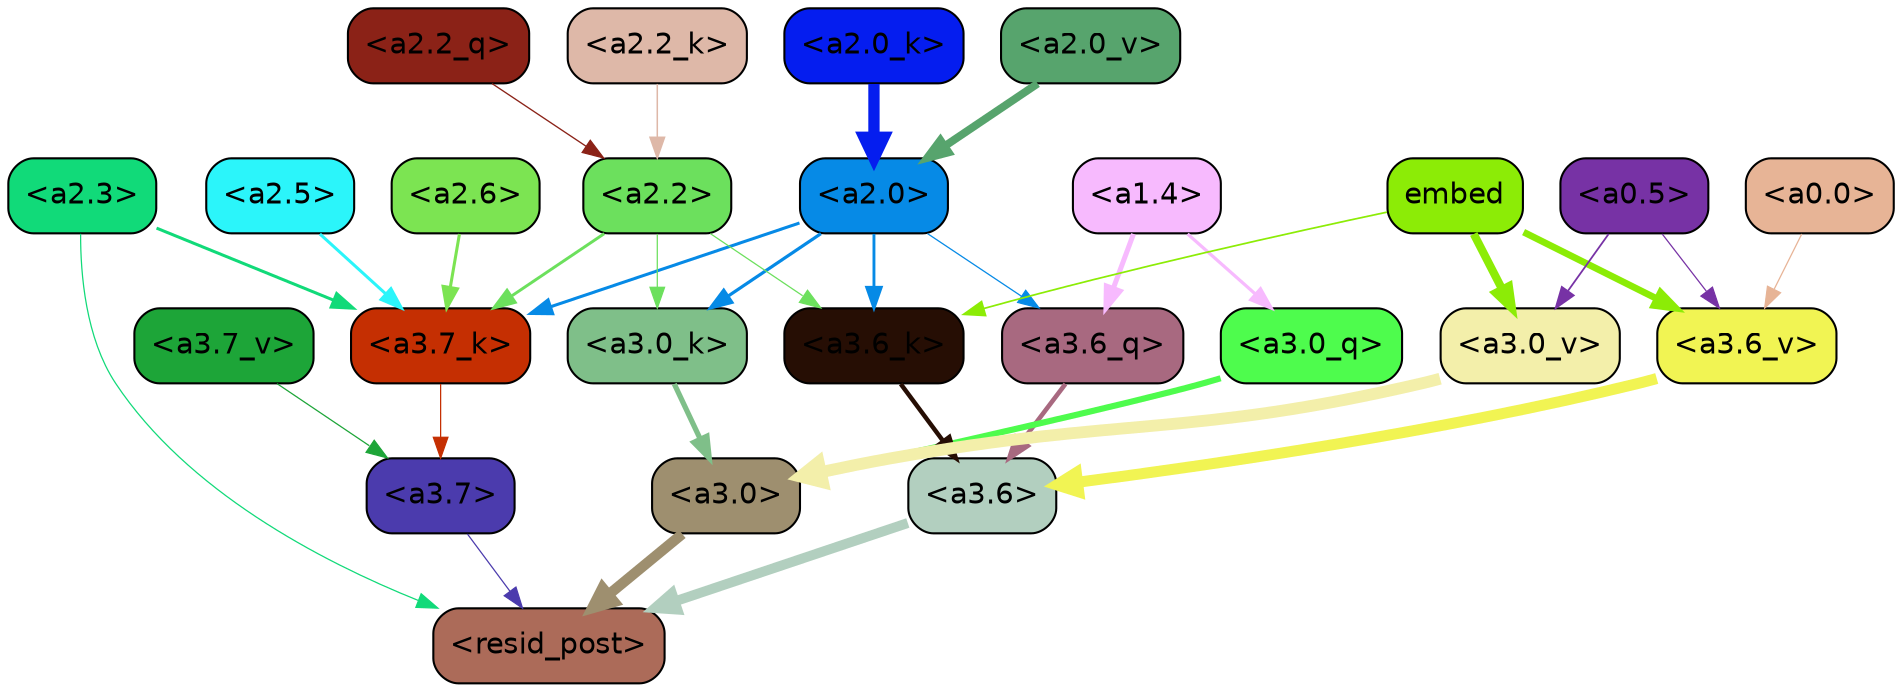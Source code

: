 strict digraph "" {
	graph [bgcolor=transparent,
		layout=dot,
		overlap=false,
		splines=true
	];
	"<a3.7>"	[color=black,
		fillcolor="#4b3bad",
		fontname=Helvetica,
		shape=box,
		style="filled, rounded"];
	"<resid_post>"	[color=black,
		fillcolor="#ac6b59",
		fontname=Helvetica,
		shape=box,
		style="filled, rounded"];
	"<a3.7>" -> "<resid_post>"	[color="#4b3bad",
		penwidth=0.6];
	"<a3.6>"	[color=black,
		fillcolor="#b2cfbf",
		fontname=Helvetica,
		shape=box,
		style="filled, rounded"];
	"<a3.6>" -> "<resid_post>"	[color="#b2cfbf",
		penwidth=4.749041676521301];
	"<a3.0>"	[color=black,
		fillcolor="#9e8f6f",
		fontname=Helvetica,
		shape=box,
		style="filled, rounded"];
	"<a3.0>" -> "<resid_post>"	[color="#9e8f6f",
		penwidth=5.004215121269226];
	"<a2.3>"	[color=black,
		fillcolor="#11da79",
		fontname=Helvetica,
		shape=box,
		style="filled, rounded"];
	"<a2.3>" -> "<resid_post>"	[color="#11da79",
		penwidth=0.6];
	"<a3.7_k>"	[color=black,
		fillcolor="#c52f02",
		fontname=Helvetica,
		shape=box,
		style="filled, rounded"];
	"<a2.3>" -> "<a3.7_k>"	[color="#11da79",
		penwidth=1.4559586644172668];
	"<a3.6_q>"	[color=black,
		fillcolor="#a86980",
		fontname=Helvetica,
		shape=box,
		style="filled, rounded"];
	"<a3.6_q>" -> "<a3.6>"	[color="#a86980",
		penwidth=2.199681341648102];
	"<a3.0_q>"	[color=black,
		fillcolor="#4efc4d",
		fontname=Helvetica,
		shape=box,
		style="filled, rounded"];
	"<a3.0_q>" -> "<a3.0>"	[color="#4efc4d",
		penwidth=2.9459195733070374];
	"<a3.7_k>" -> "<a3.7>"	[color="#c52f02",
		penwidth=0.6];
	"<a3.6_k>"	[color=black,
		fillcolor="#260e04",
		fontname=Helvetica,
		shape=box,
		style="filled, rounded"];
	"<a3.6_k>" -> "<a3.6>"	[color="#260e04",
		penwidth=2.13908451795578];
	"<a3.0_k>"	[color=black,
		fillcolor="#7fbf89",
		fontname=Helvetica,
		shape=box,
		style="filled, rounded"];
	"<a3.0_k>" -> "<a3.0>"	[color="#7fbf89",
		penwidth=2.520303964614868];
	"<a3.7_v>"	[color=black,
		fillcolor="#1da538",
		fontname=Helvetica,
		shape=box,
		style="filled, rounded"];
	"<a3.7_v>" -> "<a3.7>"	[color="#1da538",
		penwidth=0.6];
	"<a3.6_v>"	[color=black,
		fillcolor="#f1f453",
		fontname=Helvetica,
		shape=box,
		style="filled, rounded"];
	"<a3.6_v>" -> "<a3.6>"	[color="#f1f453",
		penwidth=5.297133803367615];
	"<a3.0_v>"	[color=black,
		fillcolor="#f3efaa",
		fontname=Helvetica,
		shape=box,
		style="filled, rounded"];
	"<a3.0_v>" -> "<a3.0>"	[color="#f3efaa",
		penwidth=5.680712580680847];
	"<a2.0>"	[color=black,
		fillcolor="#068ae6",
		fontname=Helvetica,
		shape=box,
		style="filled, rounded"];
	"<a2.0>" -> "<a3.6_q>"	[color="#068ae6",
		penwidth=0.6];
	"<a2.0>" -> "<a3.7_k>"	[color="#068ae6",
		penwidth=1.4582423567771912];
	"<a2.0>" -> "<a3.6_k>"	[color="#068ae6",
		penwidth=1.3792681694030762];
	"<a2.0>" -> "<a3.0_k>"	[color="#068ae6",
		penwidth=1.5433646440505981];
	"<a1.4>"	[color=black,
		fillcolor="#f7bafe",
		fontname=Helvetica,
		shape=box,
		style="filled, rounded"];
	"<a1.4>" -> "<a3.6_q>"	[color="#f7bafe",
		penwidth=2.407962203025818];
	"<a1.4>" -> "<a3.0_q>"	[color="#f7bafe",
		penwidth=1.5490156412124634];
	"<a2.6>"	[color=black,
		fillcolor="#7ce452",
		fontname=Helvetica,
		shape=box,
		style="filled, rounded"];
	"<a2.6>" -> "<a3.7_k>"	[color="#7ce452",
		penwidth=1.468173325061798];
	"<a2.5>"	[color=black,
		fillcolor="#2bf5fa",
		fontname=Helvetica,
		shape=box,
		style="filled, rounded"];
	"<a2.5>" -> "<a3.7_k>"	[color="#2bf5fa",
		penwidth=1.457568109035492];
	"<a2.2>"	[color=black,
		fillcolor="#6ce05d",
		fontname=Helvetica,
		shape=box,
		style="filled, rounded"];
	"<a2.2>" -> "<a3.7_k>"	[color="#6ce05d",
		penwidth=1.4199435114860535];
	"<a2.2>" -> "<a3.6_k>"	[color="#6ce05d",
		penwidth=0.6];
	"<a2.2>" -> "<a3.0_k>"	[color="#6ce05d",
		penwidth=0.6];
	embed	[color=black,
		fillcolor="#8cec06",
		fontname=Helvetica,
		shape=box,
		style="filled, rounded"];
	embed -> "<a3.6_k>"	[color="#8cec06",
		penwidth=0.8273519277572632];
	embed -> "<a3.6_v>"	[color="#8cec06",
		penwidth=3.2414157912135124];
	embed -> "<a3.0_v>"	[color="#8cec06",
		penwidth=3.929257571697235];
	"<a0.5>"	[color=black,
		fillcolor="#7732a5",
		fontname=Helvetica,
		shape=box,
		style="filled, rounded"];
	"<a0.5>" -> "<a3.6_v>"	[color="#7732a5",
		penwidth=0.6];
	"<a0.5>" -> "<a3.0_v>"	[color="#7732a5",
		penwidth=0.8535017371177673];
	"<a0.0>"	[color=black,
		fillcolor="#e7b496",
		fontname=Helvetica,
		shape=box,
		style="filled, rounded"];
	"<a0.0>" -> "<a3.6_v>"	[color="#e7b496",
		penwidth=0.6];
	"<a2.2_q>"	[color=black,
		fillcolor="#8b2217",
		fontname=Helvetica,
		shape=box,
		style="filled, rounded"];
	"<a2.2_q>" -> "<a2.2>"	[color="#8b2217",
		penwidth=0.6301735639572144];
	"<a2.2_k>"	[color=black,
		fillcolor="#deb8a8",
		fontname=Helvetica,
		shape=box,
		style="filled, rounded"];
	"<a2.2_k>" -> "<a2.2>"	[color="#deb8a8",
		penwidth=0.7200896441936493];
	"<a2.0_k>"	[color=black,
		fillcolor="#051def",
		fontname=Helvetica,
		shape=box,
		style="filled, rounded"];
	"<a2.0_k>" -> "<a2.0>"	[color="#051def",
		penwidth=5.423068851232529];
	"<a2.0_v>"	[color=black,
		fillcolor="#57a46d",
		fontname=Helvetica,
		shape=box,
		style="filled, rounded"];
	"<a2.0_v>" -> "<a2.0>"	[color="#57a46d",
		penwidth=3.7890332341194153];
}
